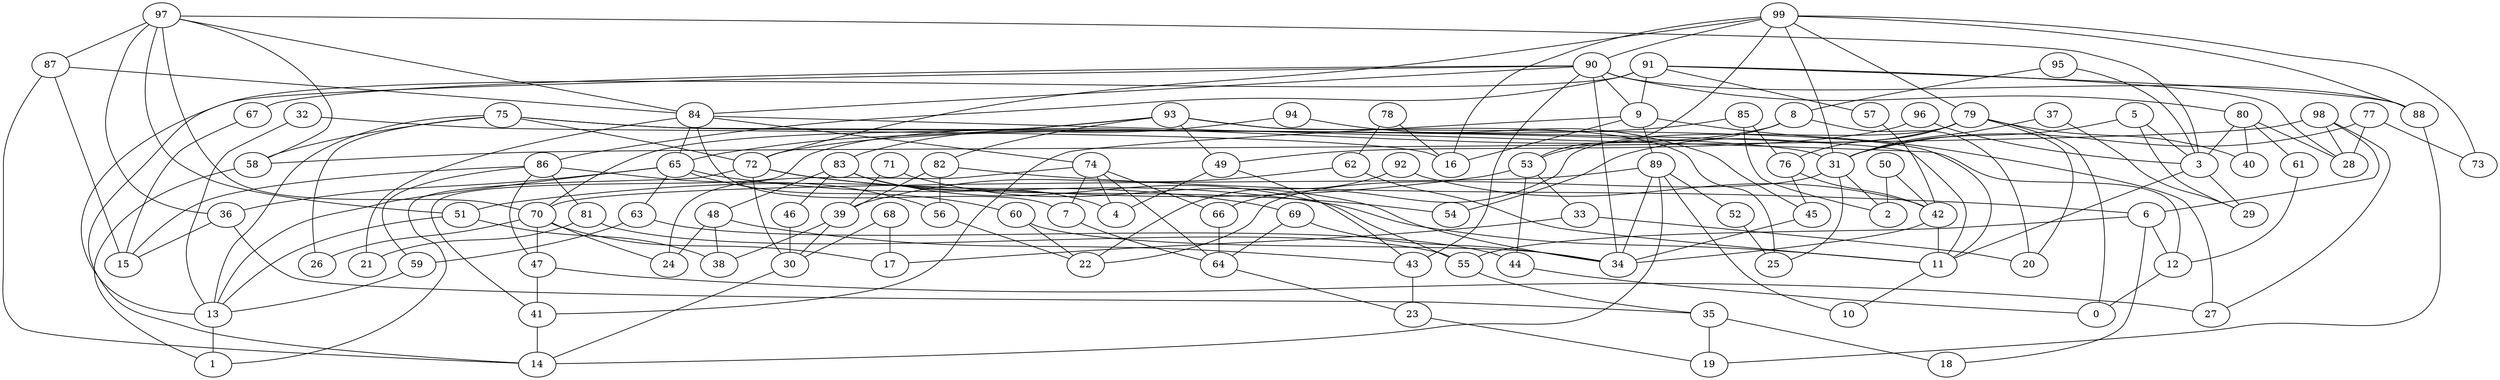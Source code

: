 digraph GG_graph {

subgraph G_graph {
edge [color = black]
"63" -> "59" [dir = none]
"63" -> "44" [dir = none]
"66" -> "64" [dir = none]
"70" -> "47" [dir = none]
"70" -> "24" [dir = none]
"70" -> "26" [dir = none]
"70" -> "17" [dir = none]
"32" -> "13" [dir = none]
"32" -> "16" [dir = none]
"78" -> "62" [dir = none]
"78" -> "16" [dir = none]
"74" -> "7" [dir = none]
"74" -> "66" [dir = none]
"74" -> "64" [dir = none]
"74" -> "4" [dir = none]
"74" -> "24" [dir = none]
"13" -> "1" [dir = none]
"75" -> "72" [dir = none]
"75" -> "13" [dir = none]
"75" -> "31" [dir = none]
"75" -> "58" [dir = none]
"75" -> "11" [dir = none]
"75" -> "26" [dir = none]
"39" -> "38" [dir = none]
"39" -> "30" [dir = none]
"83" -> "55" [dir = none]
"83" -> "46" [dir = none]
"83" -> "4" [dir = none]
"83" -> "48" [dir = none]
"95" -> "3" [dir = none]
"95" -> "8" [dir = none]
"81" -> "55" [dir = none]
"81" -> "21" [dir = none]
"69" -> "64" [dir = none]
"69" -> "34" [dir = none]
"91" -> "57" [dir = none]
"91" -> "88" [dir = none]
"91" -> "9" [dir = none]
"91" -> "28" [dir = none]
"91" -> "14" [dir = none]
"91" -> "86" [dir = none]
"80" -> "61" [dir = none]
"80" -> "40" [dir = none]
"80" -> "3" [dir = none]
"80" -> "28" [dir = none]
"93" -> "11" [dir = none]
"93" -> "82" [dir = none]
"93" -> "65" [dir = none]
"93" -> "49" [dir = none]
"93" -> "70" [dir = none]
"93" -> "25" [dir = none]
"90" -> "88" [dir = none]
"90" -> "43" [dir = none]
"90" -> "84" [dir = none]
"90" -> "80" [dir = none]
"90" -> "13" [dir = none]
"90" -> "9" [dir = none]
"90" -> "34" [dir = none]
"90" -> "67" [dir = none]
"11" -> "10" [dir = none]
"36" -> "15" [dir = none]
"36" -> "35" [dir = none]
"98" -> "6" [dir = none]
"98" -> "58" [dir = none]
"98" -> "28" [dir = none]
"98" -> "27" [dir = none]
"89" -> "52" [dir = none]
"89" -> "34" [dir = none]
"89" -> "14" [dir = none]
"89" -> "10" [dir = none]
"89" -> "70" [dir = none]
"82" -> "39" [dir = none]
"82" -> "56" [dir = none]
"82" -> "6" [dir = none]
"46" -> "30" [dir = none]
"37" -> "29" [dir = none]
"37" -> "31" [dir = none]
"52" -> "25" [dir = none]
"97" -> "36" [dir = none]
"97" -> "51" [dir = none]
"97" -> "58" [dir = none]
"97" -> "84" [dir = none]
"97" -> "3" [dir = none]
"97" -> "70" [dir = none]
"97" -> "87" [dir = none]
"77" -> "31" [dir = none]
"77" -> "28" [dir = none]
"77" -> "73" [dir = none]
"7" -> "64" [dir = none]
"65" -> "60" [dir = none]
"65" -> "13" [dir = none]
"65" -> "11" [dir = none]
"65" -> "63" [dir = none]
"65" -> "36" [dir = none]
"72" -> "1" [dir = none]
"72" -> "30" [dir = none]
"72" -> "69" [dir = none]
"72" -> "54" [dir = none]
"71" -> "39" [dir = none]
"71" -> "34" [dir = none]
"92" -> "22" [dir = none]
"92" -> "42" [dir = none]
"68" -> "17" [dir = none]
"68" -> "30" [dir = none]
"57" -> "42" [dir = none]
"31" -> "25" [dir = none]
"31" -> "22" [dir = none]
"31" -> "2" [dir = none]
"45" -> "34" [dir = none]
"84" -> "74" [dir = none]
"84" -> "65" [dir = none]
"84" -> "21" [dir = none]
"84" -> "12" [dir = none]
"84" -> "7" [dir = none]
"58" -> "1" [dir = none]
"30" -> "14" [dir = none]
"62" -> "39" [dir = none]
"62" -> "11" [dir = none]
"55" -> "35" [dir = none]
"3" -> "11" [dir = none]
"3" -> "29" [dir = none]
"44" -> "0" [dir = none]
"41" -> "14" [dir = none]
"87" -> "84" [dir = none]
"87" -> "14" [dir = none]
"87" -> "15" [dir = none]
"94" -> "83" [dir = none]
"94" -> "45" [dir = none]
"88" -> "19" [dir = none]
"99" -> "73" [dir = none]
"99" -> "72" [dir = none]
"99" -> "90" [dir = none]
"99" -> "79" [dir = none]
"99" -> "53" [dir = none]
"99" -> "16" [dir = none]
"99" -> "31" [dir = none]
"99" -> "88" [dir = none]
"56" -> "22" [dir = none]
"79" -> "54" [dir = none]
"79" -> "76" [dir = none]
"79" -> "66" [dir = none]
"79" -> "0" [dir = none]
"79" -> "20" [dir = none]
"79" -> "40" [dir = none]
"12" -> "0" [dir = none]
"9" -> "16" [dir = none]
"9" -> "41" [dir = none]
"9" -> "27" [dir = none]
"9" -> "89" [dir = none]
"23" -> "19" [dir = none]
"96" -> "3" [dir = none]
"96" -> "49" [dir = none]
"47" -> "27" [dir = none]
"47" -> "41" [dir = none]
"43" -> "23" [dir = none]
"64" -> "23" [dir = none]
"85" -> "2" [dir = none]
"85" -> "72" [dir = none]
"85" -> "76" [dir = none]
"60" -> "34" [dir = none]
"60" -> "22" [dir = none]
"76" -> "45" [dir = none]
"76" -> "42" [dir = none]
"49" -> "43" [dir = none]
"49" -> "4" [dir = none]
"42" -> "11" [dir = none]
"42" -> "34" [dir = none]
"5" -> "29" [dir = none]
"5" -> "31" [dir = none]
"5" -> "3" [dir = none]
"6" -> "12" [dir = none]
"6" -> "55" [dir = none]
"6" -> "18" [dir = none]
"33" -> "17" [dir = none]
"33" -> "20" [dir = none]
"86" -> "81" [dir = none]
"86" -> "15" [dir = none]
"86" -> "56" [dir = none]
"86" -> "59" [dir = none]
"86" -> "47" [dir = none]
"53" -> "51" [dir = none]
"53" -> "44" [dir = none]
"53" -> "33" [dir = none]
"35" -> "18" [dir = none]
"35" -> "19" [dir = none]
"8" -> "41" [dir = none]
"8" -> "53" [dir = none]
"8" -> "20" [dir = none]
"61" -> "12" [dir = none]
"48" -> "43" [dir = none]
"48" -> "38" [dir = none]
"48" -> "24" [dir = none]
"51" -> "13" [dir = none]
"51" -> "38" [dir = none]
"67" -> "15" [dir = none]
"59" -> "13" [dir = none]
"50" -> "2" [dir = none]
"50" -> "42" [dir = none]
}

}

